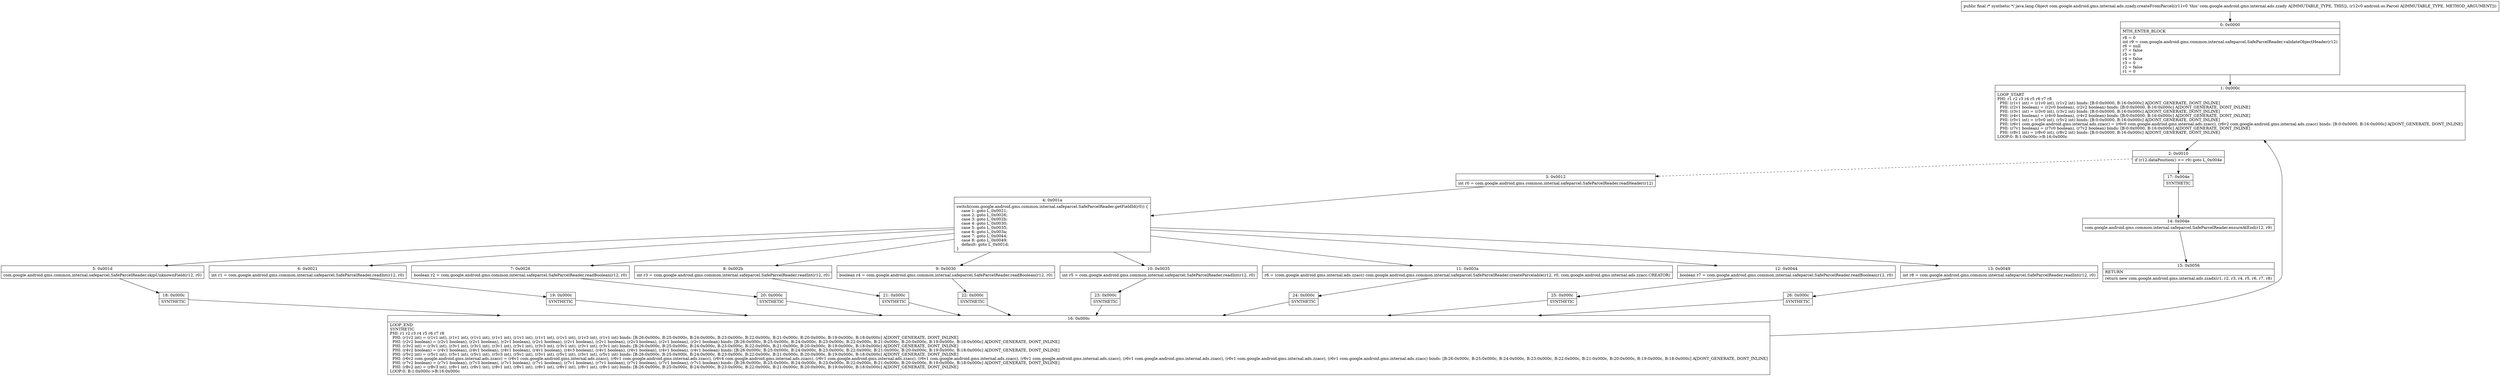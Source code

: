 digraph "CFG forcom.google.android.gms.internal.ads.zzady.createFromParcel(Landroid\/os\/Parcel;)Ljava\/lang\/Object;" {
Node_0 [shape=record,label="{0\:\ 0x0000|MTH_ENTER_BLOCK\l|r8 = 0\lint r9 = com.google.android.gms.common.internal.safeparcel.SafeParcelReader.validateObjectHeader(r12)\lr6 = null\lr7 = false\lr5 = 0\lr4 = false\lr3 = 0\lr2 = false\lr1 = 0\l}"];
Node_1 [shape=record,label="{1\:\ 0x000c|LOOP_START\lPHI: r1 r2 r3 r4 r5 r6 r7 r8 \l  PHI: (r1v1 int) = (r1v0 int), (r1v2 int) binds: [B:0:0x0000, B:16:0x000c] A[DONT_GENERATE, DONT_INLINE]\l  PHI: (r2v1 boolean) = (r2v0 boolean), (r2v2 boolean) binds: [B:0:0x0000, B:16:0x000c] A[DONT_GENERATE, DONT_INLINE]\l  PHI: (r3v1 int) = (r3v0 int), (r3v2 int) binds: [B:0:0x0000, B:16:0x000c] A[DONT_GENERATE, DONT_INLINE]\l  PHI: (r4v1 boolean) = (r4v0 boolean), (r4v2 boolean) binds: [B:0:0x0000, B:16:0x000c] A[DONT_GENERATE, DONT_INLINE]\l  PHI: (r5v1 int) = (r5v0 int), (r5v2 int) binds: [B:0:0x0000, B:16:0x000c] A[DONT_GENERATE, DONT_INLINE]\l  PHI: (r6v1 com.google.android.gms.internal.ads.zzacc) = (r6v0 com.google.android.gms.internal.ads.zzacc), (r6v2 com.google.android.gms.internal.ads.zzacc) binds: [B:0:0x0000, B:16:0x000c] A[DONT_GENERATE, DONT_INLINE]\l  PHI: (r7v1 boolean) = (r7v0 boolean), (r7v2 boolean) binds: [B:0:0x0000, B:16:0x000c] A[DONT_GENERATE, DONT_INLINE]\l  PHI: (r8v1 int) = (r8v0 int), (r8v2 int) binds: [B:0:0x0000, B:16:0x000c] A[DONT_GENERATE, DONT_INLINE]\lLOOP:0: B:1:0x000c\-\>B:16:0x000c\l}"];
Node_2 [shape=record,label="{2\:\ 0x0010|if (r12.dataPosition() \>= r9) goto L_0x004e\l}"];
Node_3 [shape=record,label="{3\:\ 0x0012|int r0 = com.google.android.gms.common.internal.safeparcel.SafeParcelReader.readHeader(r12)\l}"];
Node_4 [shape=record,label="{4\:\ 0x001a|switch(com.google.android.gms.common.internal.safeparcel.SafeParcelReader.getFieldId(r0)) \{\l    case 1: goto L_0x0021;\l    case 2: goto L_0x0026;\l    case 3: goto L_0x002b;\l    case 4: goto L_0x0030;\l    case 5: goto L_0x0035;\l    case 6: goto L_0x003a;\l    case 7: goto L_0x0044;\l    case 8: goto L_0x0049;\l    default: goto L_0x001d;\l\}\l}"];
Node_5 [shape=record,label="{5\:\ 0x001d|com.google.android.gms.common.internal.safeparcel.SafeParcelReader.skipUnknownField(r12, r0)\l}"];
Node_6 [shape=record,label="{6\:\ 0x0021|int r1 = com.google.android.gms.common.internal.safeparcel.SafeParcelReader.readInt(r12, r0)\l}"];
Node_7 [shape=record,label="{7\:\ 0x0026|boolean r2 = com.google.android.gms.common.internal.safeparcel.SafeParcelReader.readBoolean(r12, r0)\l}"];
Node_8 [shape=record,label="{8\:\ 0x002b|int r3 = com.google.android.gms.common.internal.safeparcel.SafeParcelReader.readInt(r12, r0)\l}"];
Node_9 [shape=record,label="{9\:\ 0x0030|boolean r4 = com.google.android.gms.common.internal.safeparcel.SafeParcelReader.readBoolean(r12, r0)\l}"];
Node_10 [shape=record,label="{10\:\ 0x0035|int r5 = com.google.android.gms.common.internal.safeparcel.SafeParcelReader.readInt(r12, r0)\l}"];
Node_11 [shape=record,label="{11\:\ 0x003a|r6 = (com.google.android.gms.internal.ads.zzacc) com.google.android.gms.common.internal.safeparcel.SafeParcelReader.createParcelable(r12, r0, com.google.android.gms.internal.ads.zzacc.CREATOR)\l}"];
Node_12 [shape=record,label="{12\:\ 0x0044|boolean r7 = com.google.android.gms.common.internal.safeparcel.SafeParcelReader.readBoolean(r12, r0)\l}"];
Node_13 [shape=record,label="{13\:\ 0x0049|int r8 = com.google.android.gms.common.internal.safeparcel.SafeParcelReader.readInt(r12, r0)\l}"];
Node_14 [shape=record,label="{14\:\ 0x004e|com.google.android.gms.common.internal.safeparcel.SafeParcelReader.ensureAtEnd(r12, r9)\l}"];
Node_15 [shape=record,label="{15\:\ 0x0056|RETURN\l|return new com.google.android.gms.internal.ads.zzadx(r1, r2, r3, r4, r5, r6, r7, r8)\l}"];
Node_16 [shape=record,label="{16\:\ 0x000c|LOOP_END\lSYNTHETIC\lPHI: r1 r2 r3 r4 r5 r6 r7 r8 \l  PHI: (r1v2 int) = (r1v1 int), (r1v1 int), (r1v1 int), (r1v1 int), (r1v1 int), (r1v1 int), (r1v1 int), (r1v3 int), (r1v1 int) binds: [B:26:0x000c, B:25:0x000c, B:24:0x000c, B:23:0x000c, B:22:0x000c, B:21:0x000c, B:20:0x000c, B:19:0x000c, B:18:0x000c] A[DONT_GENERATE, DONT_INLINE]\l  PHI: (r2v2 boolean) = (r2v1 boolean), (r2v1 boolean), (r2v1 boolean), (r2v1 boolean), (r2v1 boolean), (r2v1 boolean), (r2v3 boolean), (r2v1 boolean), (r2v1 boolean) binds: [B:26:0x000c, B:25:0x000c, B:24:0x000c, B:23:0x000c, B:22:0x000c, B:21:0x000c, B:20:0x000c, B:19:0x000c, B:18:0x000c] A[DONT_GENERATE, DONT_INLINE]\l  PHI: (r3v2 int) = (r3v1 int), (r3v1 int), (r3v1 int), (r3v1 int), (r3v1 int), (r3v3 int), (r3v1 int), (r3v1 int), (r3v1 int) binds: [B:26:0x000c, B:25:0x000c, B:24:0x000c, B:23:0x000c, B:22:0x000c, B:21:0x000c, B:20:0x000c, B:19:0x000c, B:18:0x000c] A[DONT_GENERATE, DONT_INLINE]\l  PHI: (r4v2 boolean) = (r4v1 boolean), (r4v1 boolean), (r4v1 boolean), (r4v1 boolean), (r4v3 boolean), (r4v1 boolean), (r4v1 boolean), (r4v1 boolean), (r4v1 boolean) binds: [B:26:0x000c, B:25:0x000c, B:24:0x000c, B:23:0x000c, B:22:0x000c, B:21:0x000c, B:20:0x000c, B:19:0x000c, B:18:0x000c] A[DONT_GENERATE, DONT_INLINE]\l  PHI: (r5v2 int) = (r5v1 int), (r5v1 int), (r5v1 int), (r5v3 int), (r5v1 int), (r5v1 int), (r5v1 int), (r5v1 int), (r5v1 int) binds: [B:26:0x000c, B:25:0x000c, B:24:0x000c, B:23:0x000c, B:22:0x000c, B:21:0x000c, B:20:0x000c, B:19:0x000c, B:18:0x000c] A[DONT_GENERATE, DONT_INLINE]\l  PHI: (r6v2 com.google.android.gms.internal.ads.zzacc) = (r6v1 com.google.android.gms.internal.ads.zzacc), (r6v1 com.google.android.gms.internal.ads.zzacc), (r6v4 com.google.android.gms.internal.ads.zzacc), (r6v1 com.google.android.gms.internal.ads.zzacc), (r6v1 com.google.android.gms.internal.ads.zzacc), (r6v1 com.google.android.gms.internal.ads.zzacc), (r6v1 com.google.android.gms.internal.ads.zzacc), (r6v1 com.google.android.gms.internal.ads.zzacc), (r6v1 com.google.android.gms.internal.ads.zzacc) binds: [B:26:0x000c, B:25:0x000c, B:24:0x000c, B:23:0x000c, B:22:0x000c, B:21:0x000c, B:20:0x000c, B:19:0x000c, B:18:0x000c] A[DONT_GENERATE, DONT_INLINE]\l  PHI: (r7v2 boolean) = (r7v1 boolean), (r7v3 boolean), (r7v1 boolean), (r7v1 boolean), (r7v1 boolean), (r7v1 boolean), (r7v1 boolean), (r7v1 boolean), (r7v1 boolean) binds: [B:26:0x000c, B:25:0x000c, B:24:0x000c, B:23:0x000c, B:22:0x000c, B:21:0x000c, B:20:0x000c, B:19:0x000c, B:18:0x000c] A[DONT_GENERATE, DONT_INLINE]\l  PHI: (r8v2 int) = (r8v3 int), (r8v1 int), (r8v1 int), (r8v1 int), (r8v1 int), (r8v1 int), (r8v1 int), (r8v1 int), (r8v1 int) binds: [B:26:0x000c, B:25:0x000c, B:24:0x000c, B:23:0x000c, B:22:0x000c, B:21:0x000c, B:20:0x000c, B:19:0x000c, B:18:0x000c] A[DONT_GENERATE, DONT_INLINE]\lLOOP:0: B:1:0x000c\-\>B:16:0x000c\l}"];
Node_17 [shape=record,label="{17\:\ 0x004e|SYNTHETIC\l}"];
Node_18 [shape=record,label="{18\:\ 0x000c|SYNTHETIC\l}"];
Node_19 [shape=record,label="{19\:\ 0x000c|SYNTHETIC\l}"];
Node_20 [shape=record,label="{20\:\ 0x000c|SYNTHETIC\l}"];
Node_21 [shape=record,label="{21\:\ 0x000c|SYNTHETIC\l}"];
Node_22 [shape=record,label="{22\:\ 0x000c|SYNTHETIC\l}"];
Node_23 [shape=record,label="{23\:\ 0x000c|SYNTHETIC\l}"];
Node_24 [shape=record,label="{24\:\ 0x000c|SYNTHETIC\l}"];
Node_25 [shape=record,label="{25\:\ 0x000c|SYNTHETIC\l}"];
Node_26 [shape=record,label="{26\:\ 0x000c|SYNTHETIC\l}"];
MethodNode[shape=record,label="{public final \/* synthetic *\/ java.lang.Object com.google.android.gms.internal.ads.zzady.createFromParcel((r11v0 'this' com.google.android.gms.internal.ads.zzady A[IMMUTABLE_TYPE, THIS]), (r12v0 android.os.Parcel A[IMMUTABLE_TYPE, METHOD_ARGUMENT])) }"];
MethodNode -> Node_0;
Node_0 -> Node_1;
Node_1 -> Node_2;
Node_2 -> Node_3[style=dashed];
Node_2 -> Node_17;
Node_3 -> Node_4;
Node_4 -> Node_5;
Node_4 -> Node_6;
Node_4 -> Node_7;
Node_4 -> Node_8;
Node_4 -> Node_9;
Node_4 -> Node_10;
Node_4 -> Node_11;
Node_4 -> Node_12;
Node_4 -> Node_13;
Node_5 -> Node_18;
Node_6 -> Node_19;
Node_7 -> Node_20;
Node_8 -> Node_21;
Node_9 -> Node_22;
Node_10 -> Node_23;
Node_11 -> Node_24;
Node_12 -> Node_25;
Node_13 -> Node_26;
Node_14 -> Node_15;
Node_16 -> Node_1;
Node_17 -> Node_14;
Node_18 -> Node_16;
Node_19 -> Node_16;
Node_20 -> Node_16;
Node_21 -> Node_16;
Node_22 -> Node_16;
Node_23 -> Node_16;
Node_24 -> Node_16;
Node_25 -> Node_16;
Node_26 -> Node_16;
}

